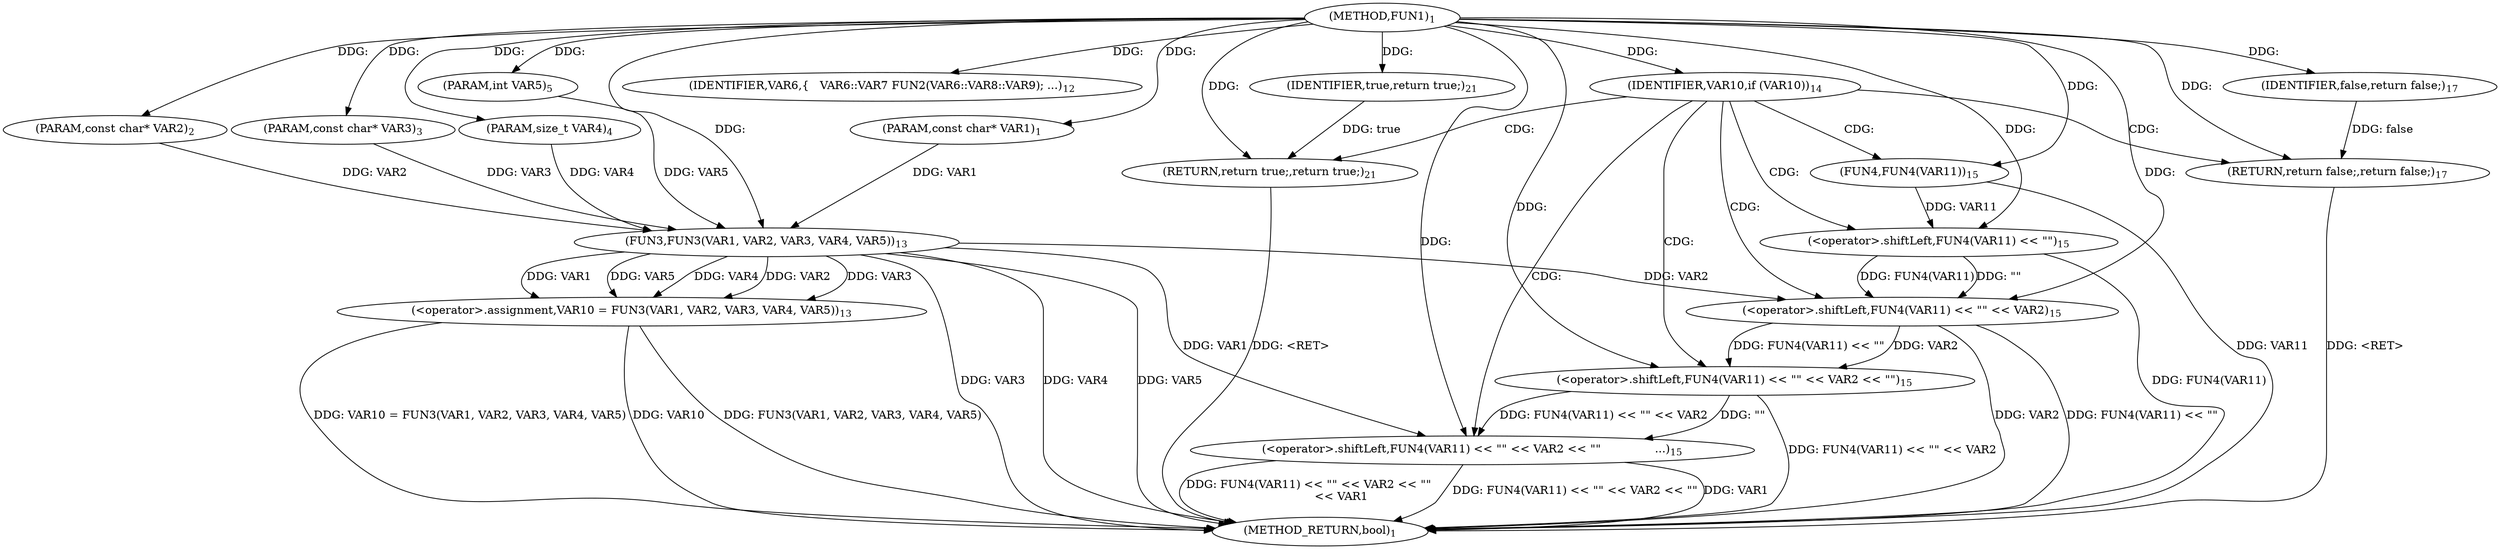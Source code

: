 digraph "FUN1" {  
"8" [label = <(METHOD,FUN1)<SUB>1</SUB>> ]
"42" [label = <(METHOD_RETURN,bool)<SUB>1</SUB>> ]
"9" [label = <(PARAM,const char* VAR1)<SUB>1</SUB>> ]
"10" [label = <(PARAM,const char* VAR2)<SUB>2</SUB>> ]
"11" [label = <(PARAM,const char* VAR3)<SUB>3</SUB>> ]
"12" [label = <(PARAM,size_t VAR4)<SUB>4</SUB>> ]
"13" [label = <(PARAM,int VAR5)<SUB>5</SUB>> ]
"15" [label = <(IDENTIFIER,VAR6,{






   VAR6::VAR7 FUN2(VAR6::VAR8::VAR9);
 ...)<SUB>12</SUB>> ]
"17" [label = <(&lt;operator&gt;.assignment,VAR10 = FUN3(VAR1, VAR2, VAR3, VAR4, VAR5))<SUB>13</SUB>> ]
"40" [label = <(RETURN,return true;,return true;)<SUB>21</SUB>> ]
"26" [label = <(IDENTIFIER,VAR10,if (VAR10))<SUB>14</SUB>> ]
"41" [label = <(IDENTIFIER,true,return true;)<SUB>21</SUB>> ]
"19" [label = <(FUN3,FUN3(VAR1, VAR2, VAR3, VAR4, VAR5))<SUB>13</SUB>> ]
"28" [label = <(&lt;operator&gt;.shiftLeft,FUN4(VAR11) &lt;&lt; &quot;&quot; &lt;&lt; VAR2 &lt;&lt; &quot;&quot;
               ...)<SUB>15</SUB>> ]
"38" [label = <(RETURN,return false;,return false;)<SUB>17</SUB>> ]
"39" [label = <(IDENTIFIER,false,return false;)<SUB>17</SUB>> ]
"29" [label = <(&lt;operator&gt;.shiftLeft,FUN4(VAR11) &lt;&lt; &quot;&quot; &lt;&lt; VAR2 &lt;&lt; &quot;&quot;)<SUB>15</SUB>> ]
"30" [label = <(&lt;operator&gt;.shiftLeft,FUN4(VAR11) &lt;&lt; &quot;&quot; &lt;&lt; VAR2)<SUB>15</SUB>> ]
"31" [label = <(&lt;operator&gt;.shiftLeft,FUN4(VAR11) &lt;&lt; &quot;&quot;)<SUB>15</SUB>> ]
"32" [label = <(FUN4,FUN4(VAR11))<SUB>15</SUB>> ]
  "38" -> "42"  [ label = "DDG: &lt;RET&gt;"] 
  "40" -> "42"  [ label = "DDG: &lt;RET&gt;"] 
  "17" -> "42"  [ label = "DDG: VAR10"] 
  "19" -> "42"  [ label = "DDG: VAR3"] 
  "19" -> "42"  [ label = "DDG: VAR4"] 
  "19" -> "42"  [ label = "DDG: VAR5"] 
  "17" -> "42"  [ label = "DDG: FUN3(VAR1, VAR2, VAR3, VAR4, VAR5)"] 
  "17" -> "42"  [ label = "DDG: VAR10 = FUN3(VAR1, VAR2, VAR3, VAR4, VAR5)"] 
  "31" -> "42"  [ label = "DDG: FUN4(VAR11)"] 
  "30" -> "42"  [ label = "DDG: FUN4(VAR11) &lt;&lt; &quot;&quot;"] 
  "30" -> "42"  [ label = "DDG: VAR2"] 
  "29" -> "42"  [ label = "DDG: FUN4(VAR11) &lt;&lt; &quot;&quot; &lt;&lt; VAR2"] 
  "28" -> "42"  [ label = "DDG: FUN4(VAR11) &lt;&lt; &quot;&quot; &lt;&lt; VAR2 &lt;&lt; &quot;&quot;"] 
  "28" -> "42"  [ label = "DDG: VAR1"] 
  "28" -> "42"  [ label = "DDG: FUN4(VAR11) &lt;&lt; &quot;&quot; &lt;&lt; VAR2 &lt;&lt; &quot;&quot;
                  &lt;&lt; VAR1"] 
  "32" -> "42"  [ label = "DDG: VAR11"] 
  "8" -> "9"  [ label = "DDG: "] 
  "8" -> "10"  [ label = "DDG: "] 
  "8" -> "11"  [ label = "DDG: "] 
  "8" -> "12"  [ label = "DDG: "] 
  "8" -> "13"  [ label = "DDG: "] 
  "8" -> "15"  [ label = "DDG: "] 
  "19" -> "17"  [ label = "DDG: VAR3"] 
  "19" -> "17"  [ label = "DDG: VAR1"] 
  "19" -> "17"  [ label = "DDG: VAR5"] 
  "19" -> "17"  [ label = "DDG: VAR4"] 
  "19" -> "17"  [ label = "DDG: VAR2"] 
  "41" -> "40"  [ label = "DDG: true"] 
  "8" -> "40"  [ label = "DDG: "] 
  "8" -> "26"  [ label = "DDG: "] 
  "8" -> "41"  [ label = "DDG: "] 
  "9" -> "19"  [ label = "DDG: VAR1"] 
  "8" -> "19"  [ label = "DDG: "] 
  "10" -> "19"  [ label = "DDG: VAR2"] 
  "11" -> "19"  [ label = "DDG: VAR3"] 
  "12" -> "19"  [ label = "DDG: VAR4"] 
  "13" -> "19"  [ label = "DDG: VAR5"] 
  "39" -> "38"  [ label = "DDG: false"] 
  "8" -> "38"  [ label = "DDG: "] 
  "29" -> "28"  [ label = "DDG: FUN4(VAR11) &lt;&lt; &quot;&quot; &lt;&lt; VAR2"] 
  "29" -> "28"  [ label = "DDG: &quot;&quot;"] 
  "19" -> "28"  [ label = "DDG: VAR1"] 
  "8" -> "28"  [ label = "DDG: "] 
  "8" -> "39"  [ label = "DDG: "] 
  "30" -> "29"  [ label = "DDG: FUN4(VAR11) &lt;&lt; &quot;&quot;"] 
  "30" -> "29"  [ label = "DDG: VAR2"] 
  "8" -> "29"  [ label = "DDG: "] 
  "31" -> "30"  [ label = "DDG: FUN4(VAR11)"] 
  "31" -> "30"  [ label = "DDG: &quot;&quot;"] 
  "19" -> "30"  [ label = "DDG: VAR2"] 
  "8" -> "30"  [ label = "DDG: "] 
  "32" -> "31"  [ label = "DDG: VAR11"] 
  "8" -> "31"  [ label = "DDG: "] 
  "8" -> "32"  [ label = "DDG: "] 
  "26" -> "40"  [ label = "CDG: "] 
  "26" -> "30"  [ label = "CDG: "] 
  "26" -> "29"  [ label = "CDG: "] 
  "26" -> "32"  [ label = "CDG: "] 
  "26" -> "28"  [ label = "CDG: "] 
  "26" -> "38"  [ label = "CDG: "] 
  "26" -> "31"  [ label = "CDG: "] 
}
